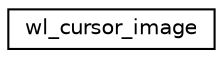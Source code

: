 digraph "Graphical Class Hierarchy"
{
 // LATEX_PDF_SIZE
  edge [fontname="Helvetica",fontsize="10",labelfontname="Helvetica",labelfontsize="10"];
  node [fontname="Helvetica",fontsize="10",shape=record];
  rankdir="LR";
  Node0 [label="wl_cursor_image",height=0.2,width=0.4,color="black", fillcolor="white", style="filled",URL="$structwl__cursor__image.html",tooltip=" "];
}
